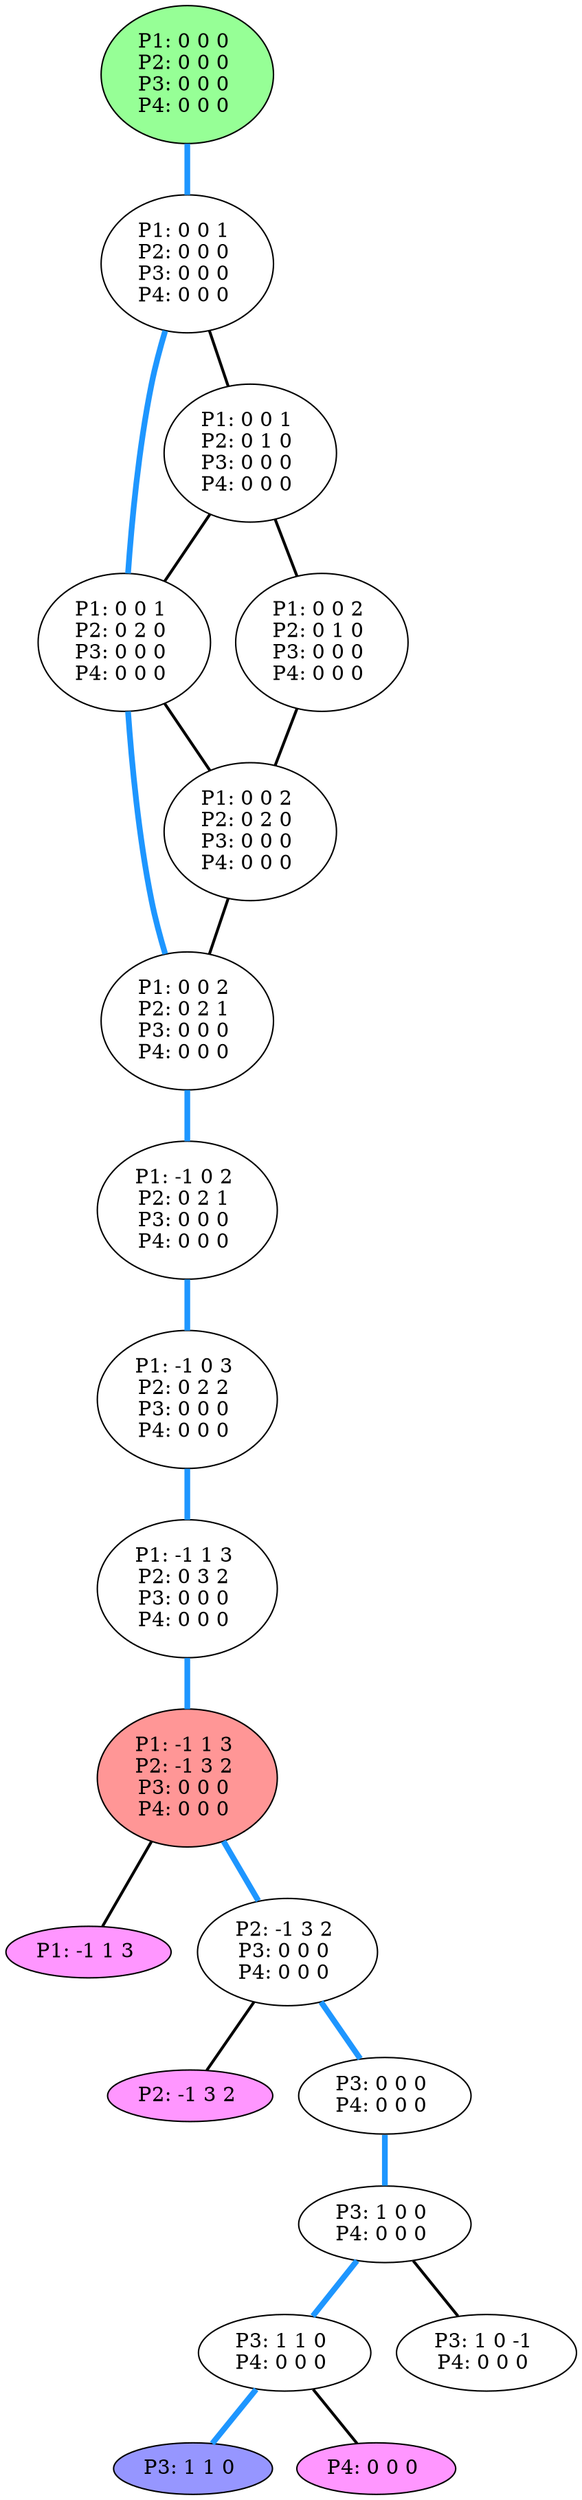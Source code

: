 graph G {
color = "black"
0 [label = "P1: 0 0 0 
P2: 0 0 0 
P3: 0 0 0 
P4: 0 0 0 
",  style="filled", fillcolor = "#96FF96"];
1 [label = "P1: 0 0 1 
P2: 0 0 0 
P3: 0 0 0 
P4: 0 0 0 
"];
2 [label = "P1: 0 0 1 
P2: 0 1 0 
P3: 0 0 0 
P4: 0 0 0 
"];
3 [label = "P1: 0 0 1 
P2: 0 2 0 
P3: 0 0 0 
P4: 0 0 0 
"];
4 [label = "P1: 0 0 2 
P2: 0 1 0 
P3: 0 0 0 
P4: 0 0 0 
"];
5 [label = "P1: 0 0 2 
P2: 0 2 0 
P3: 0 0 0 
P4: 0 0 0 
"];
6 [label = "P1: 0 0 2 
P2: 0 2 1 
P3: 0 0 0 
P4: 0 0 0 
"];
7 [label = "P1: -1 0 2 
P2: 0 2 1 
P3: 0 0 0 
P4: 0 0 0 
"];
8 [label = "P1: -1 0 3 
P2: 0 2 2 
P3: 0 0 0 
P4: 0 0 0 
"];
9 [label = "P1: -1 1 3 
P2: 0 3 2 
P3: 0 0 0 
P4: 0 0 0 
"];
10 [label = "P1: -1 1 3 
P2: -1 3 2 
P3: 0 0 0 
P4: 0 0 0 
",  style="filled", fillcolor = "#FF9696"];
11 [label = "P1: -1 1 3 
",  style="filled", fillcolor = "#FF96FF"];
12 [label = "P2: -1 3 2 
P3: 0 0 0 
P4: 0 0 0 
"];
13 [label = "P2: -1 3 2 
",  style="filled", fillcolor = "#FF96FF"];
14 [label = "P3: 0 0 0 
P4: 0 0 0 
"];
15 [label = "P3: 1 0 0 
P4: 0 0 0 
"];
16 [label = "P3: 1 1 0 
P4: 0 0 0 
"];
17 [label = "P3: 1 0 -1 
P4: 0 0 0 
"];
18 [label = "P3: 1 1 0 
", style="filled", fillcolor = "#9696FF"];
19 [label = "P4: 0 0 0 
",  style="filled", fillcolor = "#FF96FF"];
edge [style=bold];
0 -- 1 [color="#1E96FF", penwidth=4.0];

1 -- 2 [color=black];
1 -- 3 [color="#1E96FF", penwidth=4.0];

2 -- 4 [color=black];
2 -- 3 [color=black];

3 -- 5 [color=black];
3 -- 6 [color="#1E96FF", penwidth=4.0];

4 -- 5 [color=black];

5 -- 6 [color=black];

6 -- 7 [color="#1E96FF", penwidth=4.0];

7 -- 8 [color="#1E96FF", penwidth=4.0];

8 -- 9 [color="#1E96FF", penwidth=4.0];

9 -- 10 [color="#1E96FF", penwidth=4.0];

10 -- 12 [color="#1E96FF", penwidth=4.0];
10 -- 11 [color=black];

12 -- 14 [color="#1E96FF", penwidth=4.0];
12 -- 13 [color=black];

14 -- 15 [color="#1E96FF", penwidth=4.0];

15 -- 16 [color="#1E96FF", penwidth=4.0];
15 -- 17 [color=black];

16 -- 19 [color=black];
16 -- 18 [color="#1E96FF", penwidth=4.0];


}
